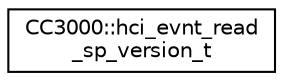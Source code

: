digraph "Graphical Class Hierarchy"
{
  edge [fontname="Helvetica",fontsize="10",labelfontname="Helvetica",labelfontsize="10"];
  node [fontname="Helvetica",fontsize="10",shape=record];
  rankdir="LR";
  Node1 [label="CC3000::hci_evnt_read\l_sp_version_t",height=0.2,width=0.4,color="black", fillcolor="white", style="filled",URL="$d1/d43/structCC3000_1_1hci__evnt__read__sp__version__t.html"];
}
